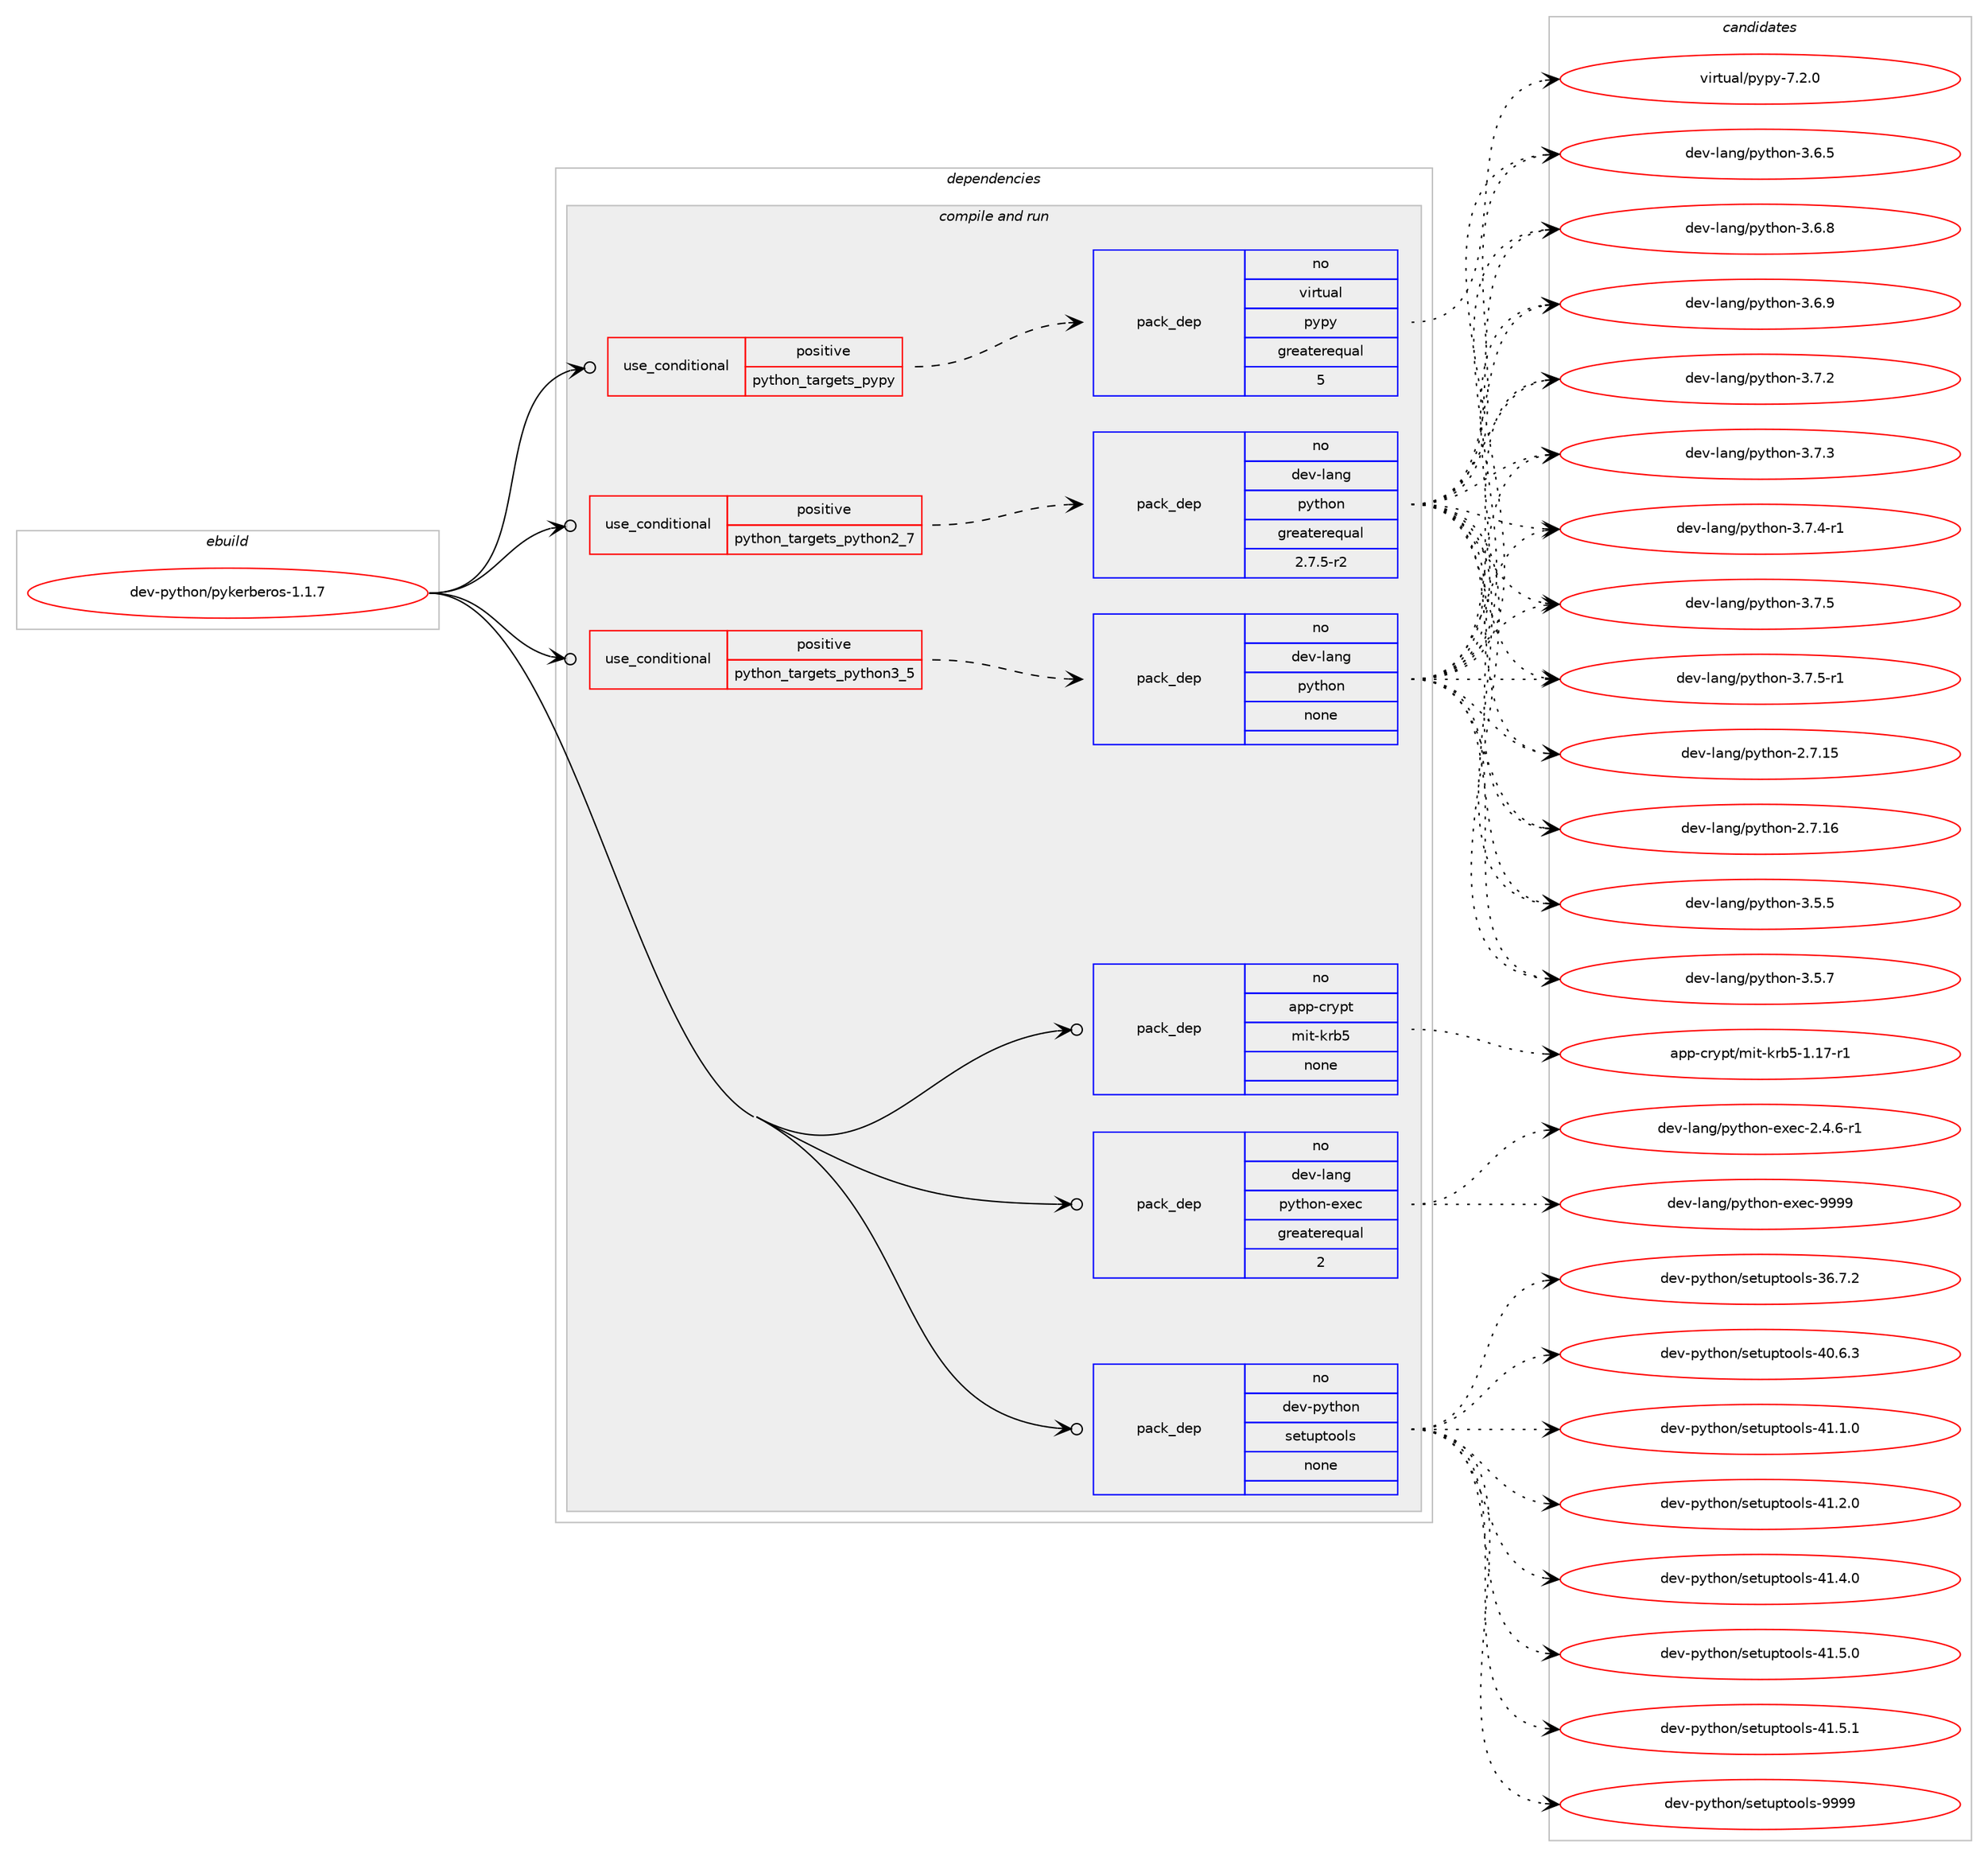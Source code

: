 digraph prolog {

# *************
# Graph options
# *************

newrank=true;
concentrate=true;
compound=true;
graph [rankdir=LR,fontname=Helvetica,fontsize=10,ranksep=1.5];#, ranksep=2.5, nodesep=0.2];
edge  [arrowhead=vee];
node  [fontname=Helvetica,fontsize=10];

# **********
# The ebuild
# **********

subgraph cluster_leftcol {
color=gray;
rank=same;
label=<<i>ebuild</i>>;
id [label="dev-python/pykerberos-1.1.7", color=red, width=4, href="../dev-python/pykerberos-1.1.7.svg"];
}

# ****************
# The dependencies
# ****************

subgraph cluster_midcol {
color=gray;
label=<<i>dependencies</i>>;
subgraph cluster_compile {
fillcolor="#eeeeee";
style=filled;
label=<<i>compile</i>>;
}
subgraph cluster_compileandrun {
fillcolor="#eeeeee";
style=filled;
label=<<i>compile and run</i>>;
subgraph cond146122 {
dependency626601 [label=<<TABLE BORDER="0" CELLBORDER="1" CELLSPACING="0" CELLPADDING="4"><TR><TD ROWSPAN="3" CELLPADDING="10">use_conditional</TD></TR><TR><TD>positive</TD></TR><TR><TD>python_targets_pypy</TD></TR></TABLE>>, shape=none, color=red];
subgraph pack468632 {
dependency626602 [label=<<TABLE BORDER="0" CELLBORDER="1" CELLSPACING="0" CELLPADDING="4" WIDTH="220"><TR><TD ROWSPAN="6" CELLPADDING="30">pack_dep</TD></TR><TR><TD WIDTH="110">no</TD></TR><TR><TD>virtual</TD></TR><TR><TD>pypy</TD></TR><TR><TD>greaterequal</TD></TR><TR><TD>5</TD></TR></TABLE>>, shape=none, color=blue];
}
dependency626601:e -> dependency626602:w [weight=20,style="dashed",arrowhead="vee"];
}
id:e -> dependency626601:w [weight=20,style="solid",arrowhead="odotvee"];
subgraph cond146123 {
dependency626603 [label=<<TABLE BORDER="0" CELLBORDER="1" CELLSPACING="0" CELLPADDING="4"><TR><TD ROWSPAN="3" CELLPADDING="10">use_conditional</TD></TR><TR><TD>positive</TD></TR><TR><TD>python_targets_python2_7</TD></TR></TABLE>>, shape=none, color=red];
subgraph pack468633 {
dependency626604 [label=<<TABLE BORDER="0" CELLBORDER="1" CELLSPACING="0" CELLPADDING="4" WIDTH="220"><TR><TD ROWSPAN="6" CELLPADDING="30">pack_dep</TD></TR><TR><TD WIDTH="110">no</TD></TR><TR><TD>dev-lang</TD></TR><TR><TD>python</TD></TR><TR><TD>greaterequal</TD></TR><TR><TD>2.7.5-r2</TD></TR></TABLE>>, shape=none, color=blue];
}
dependency626603:e -> dependency626604:w [weight=20,style="dashed",arrowhead="vee"];
}
id:e -> dependency626603:w [weight=20,style="solid",arrowhead="odotvee"];
subgraph cond146124 {
dependency626605 [label=<<TABLE BORDER="0" CELLBORDER="1" CELLSPACING="0" CELLPADDING="4"><TR><TD ROWSPAN="3" CELLPADDING="10">use_conditional</TD></TR><TR><TD>positive</TD></TR><TR><TD>python_targets_python3_5</TD></TR></TABLE>>, shape=none, color=red];
subgraph pack468634 {
dependency626606 [label=<<TABLE BORDER="0" CELLBORDER="1" CELLSPACING="0" CELLPADDING="4" WIDTH="220"><TR><TD ROWSPAN="6" CELLPADDING="30">pack_dep</TD></TR><TR><TD WIDTH="110">no</TD></TR><TR><TD>dev-lang</TD></TR><TR><TD>python</TD></TR><TR><TD>none</TD></TR><TR><TD></TD></TR></TABLE>>, shape=none, color=blue];
}
dependency626605:e -> dependency626606:w [weight=20,style="dashed",arrowhead="vee"];
}
id:e -> dependency626605:w [weight=20,style="solid",arrowhead="odotvee"];
subgraph pack468635 {
dependency626607 [label=<<TABLE BORDER="0" CELLBORDER="1" CELLSPACING="0" CELLPADDING="4" WIDTH="220"><TR><TD ROWSPAN="6" CELLPADDING="30">pack_dep</TD></TR><TR><TD WIDTH="110">no</TD></TR><TR><TD>app-crypt</TD></TR><TR><TD>mit-krb5</TD></TR><TR><TD>none</TD></TR><TR><TD></TD></TR></TABLE>>, shape=none, color=blue];
}
id:e -> dependency626607:w [weight=20,style="solid",arrowhead="odotvee"];
subgraph pack468636 {
dependency626608 [label=<<TABLE BORDER="0" CELLBORDER="1" CELLSPACING="0" CELLPADDING="4" WIDTH="220"><TR><TD ROWSPAN="6" CELLPADDING="30">pack_dep</TD></TR><TR><TD WIDTH="110">no</TD></TR><TR><TD>dev-lang</TD></TR><TR><TD>python-exec</TD></TR><TR><TD>greaterequal</TD></TR><TR><TD>2</TD></TR></TABLE>>, shape=none, color=blue];
}
id:e -> dependency626608:w [weight=20,style="solid",arrowhead="odotvee"];
subgraph pack468637 {
dependency626609 [label=<<TABLE BORDER="0" CELLBORDER="1" CELLSPACING="0" CELLPADDING="4" WIDTH="220"><TR><TD ROWSPAN="6" CELLPADDING="30">pack_dep</TD></TR><TR><TD WIDTH="110">no</TD></TR><TR><TD>dev-python</TD></TR><TR><TD>setuptools</TD></TR><TR><TD>none</TD></TR><TR><TD></TD></TR></TABLE>>, shape=none, color=blue];
}
id:e -> dependency626609:w [weight=20,style="solid",arrowhead="odotvee"];
}
subgraph cluster_run {
fillcolor="#eeeeee";
style=filled;
label=<<i>run</i>>;
}
}

# **************
# The candidates
# **************

subgraph cluster_choices {
rank=same;
color=gray;
label=<<i>candidates</i>>;

subgraph choice468632 {
color=black;
nodesep=1;
choice1181051141161179710847112121112121455546504648 [label="virtual/pypy-7.2.0", color=red, width=4,href="../virtual/pypy-7.2.0.svg"];
dependency626602:e -> choice1181051141161179710847112121112121455546504648:w [style=dotted,weight="100"];
}
subgraph choice468633 {
color=black;
nodesep=1;
choice10010111845108971101034711212111610411111045504655464953 [label="dev-lang/python-2.7.15", color=red, width=4,href="../dev-lang/python-2.7.15.svg"];
choice10010111845108971101034711212111610411111045504655464954 [label="dev-lang/python-2.7.16", color=red, width=4,href="../dev-lang/python-2.7.16.svg"];
choice100101118451089711010347112121116104111110455146534653 [label="dev-lang/python-3.5.5", color=red, width=4,href="../dev-lang/python-3.5.5.svg"];
choice100101118451089711010347112121116104111110455146534655 [label="dev-lang/python-3.5.7", color=red, width=4,href="../dev-lang/python-3.5.7.svg"];
choice100101118451089711010347112121116104111110455146544653 [label="dev-lang/python-3.6.5", color=red, width=4,href="../dev-lang/python-3.6.5.svg"];
choice100101118451089711010347112121116104111110455146544656 [label="dev-lang/python-3.6.8", color=red, width=4,href="../dev-lang/python-3.6.8.svg"];
choice100101118451089711010347112121116104111110455146544657 [label="dev-lang/python-3.6.9", color=red, width=4,href="../dev-lang/python-3.6.9.svg"];
choice100101118451089711010347112121116104111110455146554650 [label="dev-lang/python-3.7.2", color=red, width=4,href="../dev-lang/python-3.7.2.svg"];
choice100101118451089711010347112121116104111110455146554651 [label="dev-lang/python-3.7.3", color=red, width=4,href="../dev-lang/python-3.7.3.svg"];
choice1001011184510897110103471121211161041111104551465546524511449 [label="dev-lang/python-3.7.4-r1", color=red, width=4,href="../dev-lang/python-3.7.4-r1.svg"];
choice100101118451089711010347112121116104111110455146554653 [label="dev-lang/python-3.7.5", color=red, width=4,href="../dev-lang/python-3.7.5.svg"];
choice1001011184510897110103471121211161041111104551465546534511449 [label="dev-lang/python-3.7.5-r1", color=red, width=4,href="../dev-lang/python-3.7.5-r1.svg"];
dependency626604:e -> choice10010111845108971101034711212111610411111045504655464953:w [style=dotted,weight="100"];
dependency626604:e -> choice10010111845108971101034711212111610411111045504655464954:w [style=dotted,weight="100"];
dependency626604:e -> choice100101118451089711010347112121116104111110455146534653:w [style=dotted,weight="100"];
dependency626604:e -> choice100101118451089711010347112121116104111110455146534655:w [style=dotted,weight="100"];
dependency626604:e -> choice100101118451089711010347112121116104111110455146544653:w [style=dotted,weight="100"];
dependency626604:e -> choice100101118451089711010347112121116104111110455146544656:w [style=dotted,weight="100"];
dependency626604:e -> choice100101118451089711010347112121116104111110455146544657:w [style=dotted,weight="100"];
dependency626604:e -> choice100101118451089711010347112121116104111110455146554650:w [style=dotted,weight="100"];
dependency626604:e -> choice100101118451089711010347112121116104111110455146554651:w [style=dotted,weight="100"];
dependency626604:e -> choice1001011184510897110103471121211161041111104551465546524511449:w [style=dotted,weight="100"];
dependency626604:e -> choice100101118451089711010347112121116104111110455146554653:w [style=dotted,weight="100"];
dependency626604:e -> choice1001011184510897110103471121211161041111104551465546534511449:w [style=dotted,weight="100"];
}
subgraph choice468634 {
color=black;
nodesep=1;
choice10010111845108971101034711212111610411111045504655464953 [label="dev-lang/python-2.7.15", color=red, width=4,href="../dev-lang/python-2.7.15.svg"];
choice10010111845108971101034711212111610411111045504655464954 [label="dev-lang/python-2.7.16", color=red, width=4,href="../dev-lang/python-2.7.16.svg"];
choice100101118451089711010347112121116104111110455146534653 [label="dev-lang/python-3.5.5", color=red, width=4,href="../dev-lang/python-3.5.5.svg"];
choice100101118451089711010347112121116104111110455146534655 [label="dev-lang/python-3.5.7", color=red, width=4,href="../dev-lang/python-3.5.7.svg"];
choice100101118451089711010347112121116104111110455146544653 [label="dev-lang/python-3.6.5", color=red, width=4,href="../dev-lang/python-3.6.5.svg"];
choice100101118451089711010347112121116104111110455146544656 [label="dev-lang/python-3.6.8", color=red, width=4,href="../dev-lang/python-3.6.8.svg"];
choice100101118451089711010347112121116104111110455146544657 [label="dev-lang/python-3.6.9", color=red, width=4,href="../dev-lang/python-3.6.9.svg"];
choice100101118451089711010347112121116104111110455146554650 [label="dev-lang/python-3.7.2", color=red, width=4,href="../dev-lang/python-3.7.2.svg"];
choice100101118451089711010347112121116104111110455146554651 [label="dev-lang/python-3.7.3", color=red, width=4,href="../dev-lang/python-3.7.3.svg"];
choice1001011184510897110103471121211161041111104551465546524511449 [label="dev-lang/python-3.7.4-r1", color=red, width=4,href="../dev-lang/python-3.7.4-r1.svg"];
choice100101118451089711010347112121116104111110455146554653 [label="dev-lang/python-3.7.5", color=red, width=4,href="../dev-lang/python-3.7.5.svg"];
choice1001011184510897110103471121211161041111104551465546534511449 [label="dev-lang/python-3.7.5-r1", color=red, width=4,href="../dev-lang/python-3.7.5-r1.svg"];
dependency626606:e -> choice10010111845108971101034711212111610411111045504655464953:w [style=dotted,weight="100"];
dependency626606:e -> choice10010111845108971101034711212111610411111045504655464954:w [style=dotted,weight="100"];
dependency626606:e -> choice100101118451089711010347112121116104111110455146534653:w [style=dotted,weight="100"];
dependency626606:e -> choice100101118451089711010347112121116104111110455146534655:w [style=dotted,weight="100"];
dependency626606:e -> choice100101118451089711010347112121116104111110455146544653:w [style=dotted,weight="100"];
dependency626606:e -> choice100101118451089711010347112121116104111110455146544656:w [style=dotted,weight="100"];
dependency626606:e -> choice100101118451089711010347112121116104111110455146544657:w [style=dotted,weight="100"];
dependency626606:e -> choice100101118451089711010347112121116104111110455146554650:w [style=dotted,weight="100"];
dependency626606:e -> choice100101118451089711010347112121116104111110455146554651:w [style=dotted,weight="100"];
dependency626606:e -> choice1001011184510897110103471121211161041111104551465546524511449:w [style=dotted,weight="100"];
dependency626606:e -> choice100101118451089711010347112121116104111110455146554653:w [style=dotted,weight="100"];
dependency626606:e -> choice1001011184510897110103471121211161041111104551465546534511449:w [style=dotted,weight="100"];
}
subgraph choice468635 {
color=black;
nodesep=1;
choice9711211245991141211121164710910511645107114985345494649554511449 [label="app-crypt/mit-krb5-1.17-r1", color=red, width=4,href="../app-crypt/mit-krb5-1.17-r1.svg"];
dependency626607:e -> choice9711211245991141211121164710910511645107114985345494649554511449:w [style=dotted,weight="100"];
}
subgraph choice468636 {
color=black;
nodesep=1;
choice10010111845108971101034711212111610411111045101120101994550465246544511449 [label="dev-lang/python-exec-2.4.6-r1", color=red, width=4,href="../dev-lang/python-exec-2.4.6-r1.svg"];
choice10010111845108971101034711212111610411111045101120101994557575757 [label="dev-lang/python-exec-9999", color=red, width=4,href="../dev-lang/python-exec-9999.svg"];
dependency626608:e -> choice10010111845108971101034711212111610411111045101120101994550465246544511449:w [style=dotted,weight="100"];
dependency626608:e -> choice10010111845108971101034711212111610411111045101120101994557575757:w [style=dotted,weight="100"];
}
subgraph choice468637 {
color=black;
nodesep=1;
choice100101118451121211161041111104711510111611711211611111110811545515446554650 [label="dev-python/setuptools-36.7.2", color=red, width=4,href="../dev-python/setuptools-36.7.2.svg"];
choice100101118451121211161041111104711510111611711211611111110811545524846544651 [label="dev-python/setuptools-40.6.3", color=red, width=4,href="../dev-python/setuptools-40.6.3.svg"];
choice100101118451121211161041111104711510111611711211611111110811545524946494648 [label="dev-python/setuptools-41.1.0", color=red, width=4,href="../dev-python/setuptools-41.1.0.svg"];
choice100101118451121211161041111104711510111611711211611111110811545524946504648 [label="dev-python/setuptools-41.2.0", color=red, width=4,href="../dev-python/setuptools-41.2.0.svg"];
choice100101118451121211161041111104711510111611711211611111110811545524946524648 [label="dev-python/setuptools-41.4.0", color=red, width=4,href="../dev-python/setuptools-41.4.0.svg"];
choice100101118451121211161041111104711510111611711211611111110811545524946534648 [label="dev-python/setuptools-41.5.0", color=red, width=4,href="../dev-python/setuptools-41.5.0.svg"];
choice100101118451121211161041111104711510111611711211611111110811545524946534649 [label="dev-python/setuptools-41.5.1", color=red, width=4,href="../dev-python/setuptools-41.5.1.svg"];
choice10010111845112121116104111110471151011161171121161111111081154557575757 [label="dev-python/setuptools-9999", color=red, width=4,href="../dev-python/setuptools-9999.svg"];
dependency626609:e -> choice100101118451121211161041111104711510111611711211611111110811545515446554650:w [style=dotted,weight="100"];
dependency626609:e -> choice100101118451121211161041111104711510111611711211611111110811545524846544651:w [style=dotted,weight="100"];
dependency626609:e -> choice100101118451121211161041111104711510111611711211611111110811545524946494648:w [style=dotted,weight="100"];
dependency626609:e -> choice100101118451121211161041111104711510111611711211611111110811545524946504648:w [style=dotted,weight="100"];
dependency626609:e -> choice100101118451121211161041111104711510111611711211611111110811545524946524648:w [style=dotted,weight="100"];
dependency626609:e -> choice100101118451121211161041111104711510111611711211611111110811545524946534648:w [style=dotted,weight="100"];
dependency626609:e -> choice100101118451121211161041111104711510111611711211611111110811545524946534649:w [style=dotted,weight="100"];
dependency626609:e -> choice10010111845112121116104111110471151011161171121161111111081154557575757:w [style=dotted,weight="100"];
}
}

}
